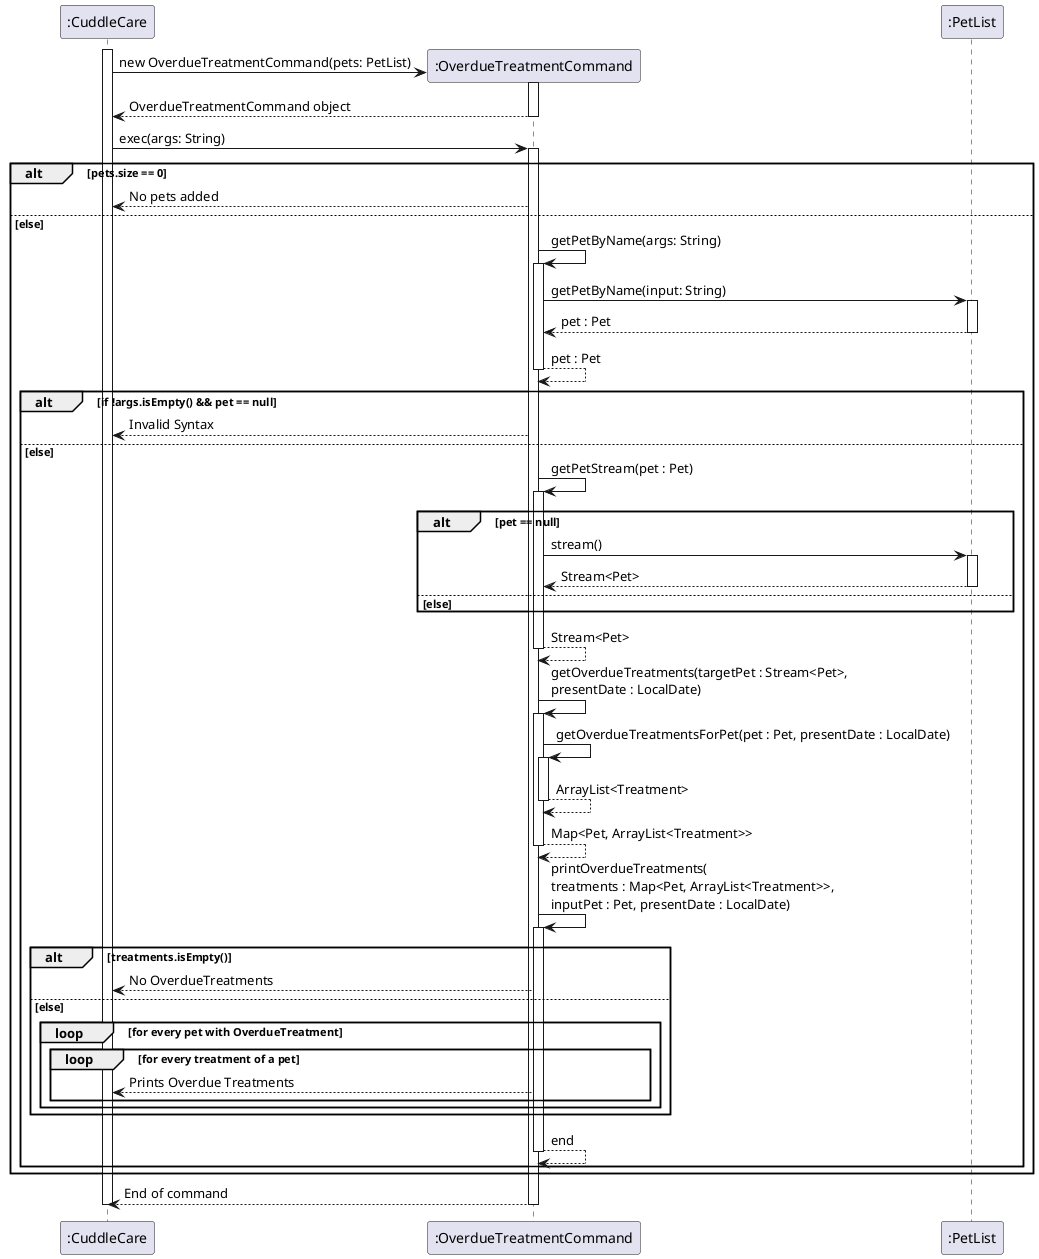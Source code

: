 @startuml

participant ":CuddleCare" as CuddleCare
participant ":OverdueTreatmentCommand" as OverdueTreatment
participant ":PetList" as PetList

' Activation of CuddleCare
activate CuddleCare

' Creation of OverdueTreatmentCommand object
CuddleCare -> OverdueTreatment** : new OverdueTreatmentCommand(pets: PetList)
activate OverdueTreatment
return OverdueTreatmentCommand object
' End of Constructor of OverdueTreatmentCommand

' Start of exec method
CuddleCare -> OverdueTreatment : exec(args: String)
activate OverdueTreatment

' If no pets
alt pets.size == 0
    OverdueTreatment --> CuddleCare : No pets added

else else

' Get pet by name
OverdueTreatment -> OverdueTreatment : getPetByName(args: String)
activate OverdueTreatment
OverdueTreatment -> PetList : getPetByName(input: String)
activate PetList
return pet : Pet
return pet : Pet

alt if !args.isEmpty() && pet == null
OverdueTreatment --> CuddleCare : Invalid Syntax
else else

' Get pet Stream
OverdueTreatment -> OverdueTreatment : getPetStream(pet : Pet)
activate OverdueTreatment
alt pet == null
OverdueTreatment -> PetList : stream()
activate PetList
return Stream<Pet>
else else
end
return Stream<Pet>

OverdueTreatment -> OverdueTreatment : getOverdueTreatments(targetPet : Stream<Pet>, \npresentDate : LocalDate)
activate OverdueTreatment

OverdueTreatment -> OverdueTreatment : getOverdueTreatmentsForPet(pet : Pet, presentDate : LocalDate)
activate OverdueTreatment
return ArrayList<Treatment>
return Map<Pet, ArrayList<Treatment>>

OverdueTreatment -> OverdueTreatment : printOverdueTreatments(\ntreatments : Map<Pet, ArrayList<Treatment>>, \ninputPet : Pet, presentDate : LocalDate)
activate OverdueTreatment

alt treatments.isEmpty()

OverdueTreatment --> CuddleCare : No OverdueTreatments

else else

loop for every pet with OverdueTreatment
    loop for every treatment of a pet
        OverdueTreatment --> CuddleCare : Prints Overdue Treatments
    end
end


end

return end
end

end

return End of command
' End of exec method

deactivate CuddleCare


@enduml